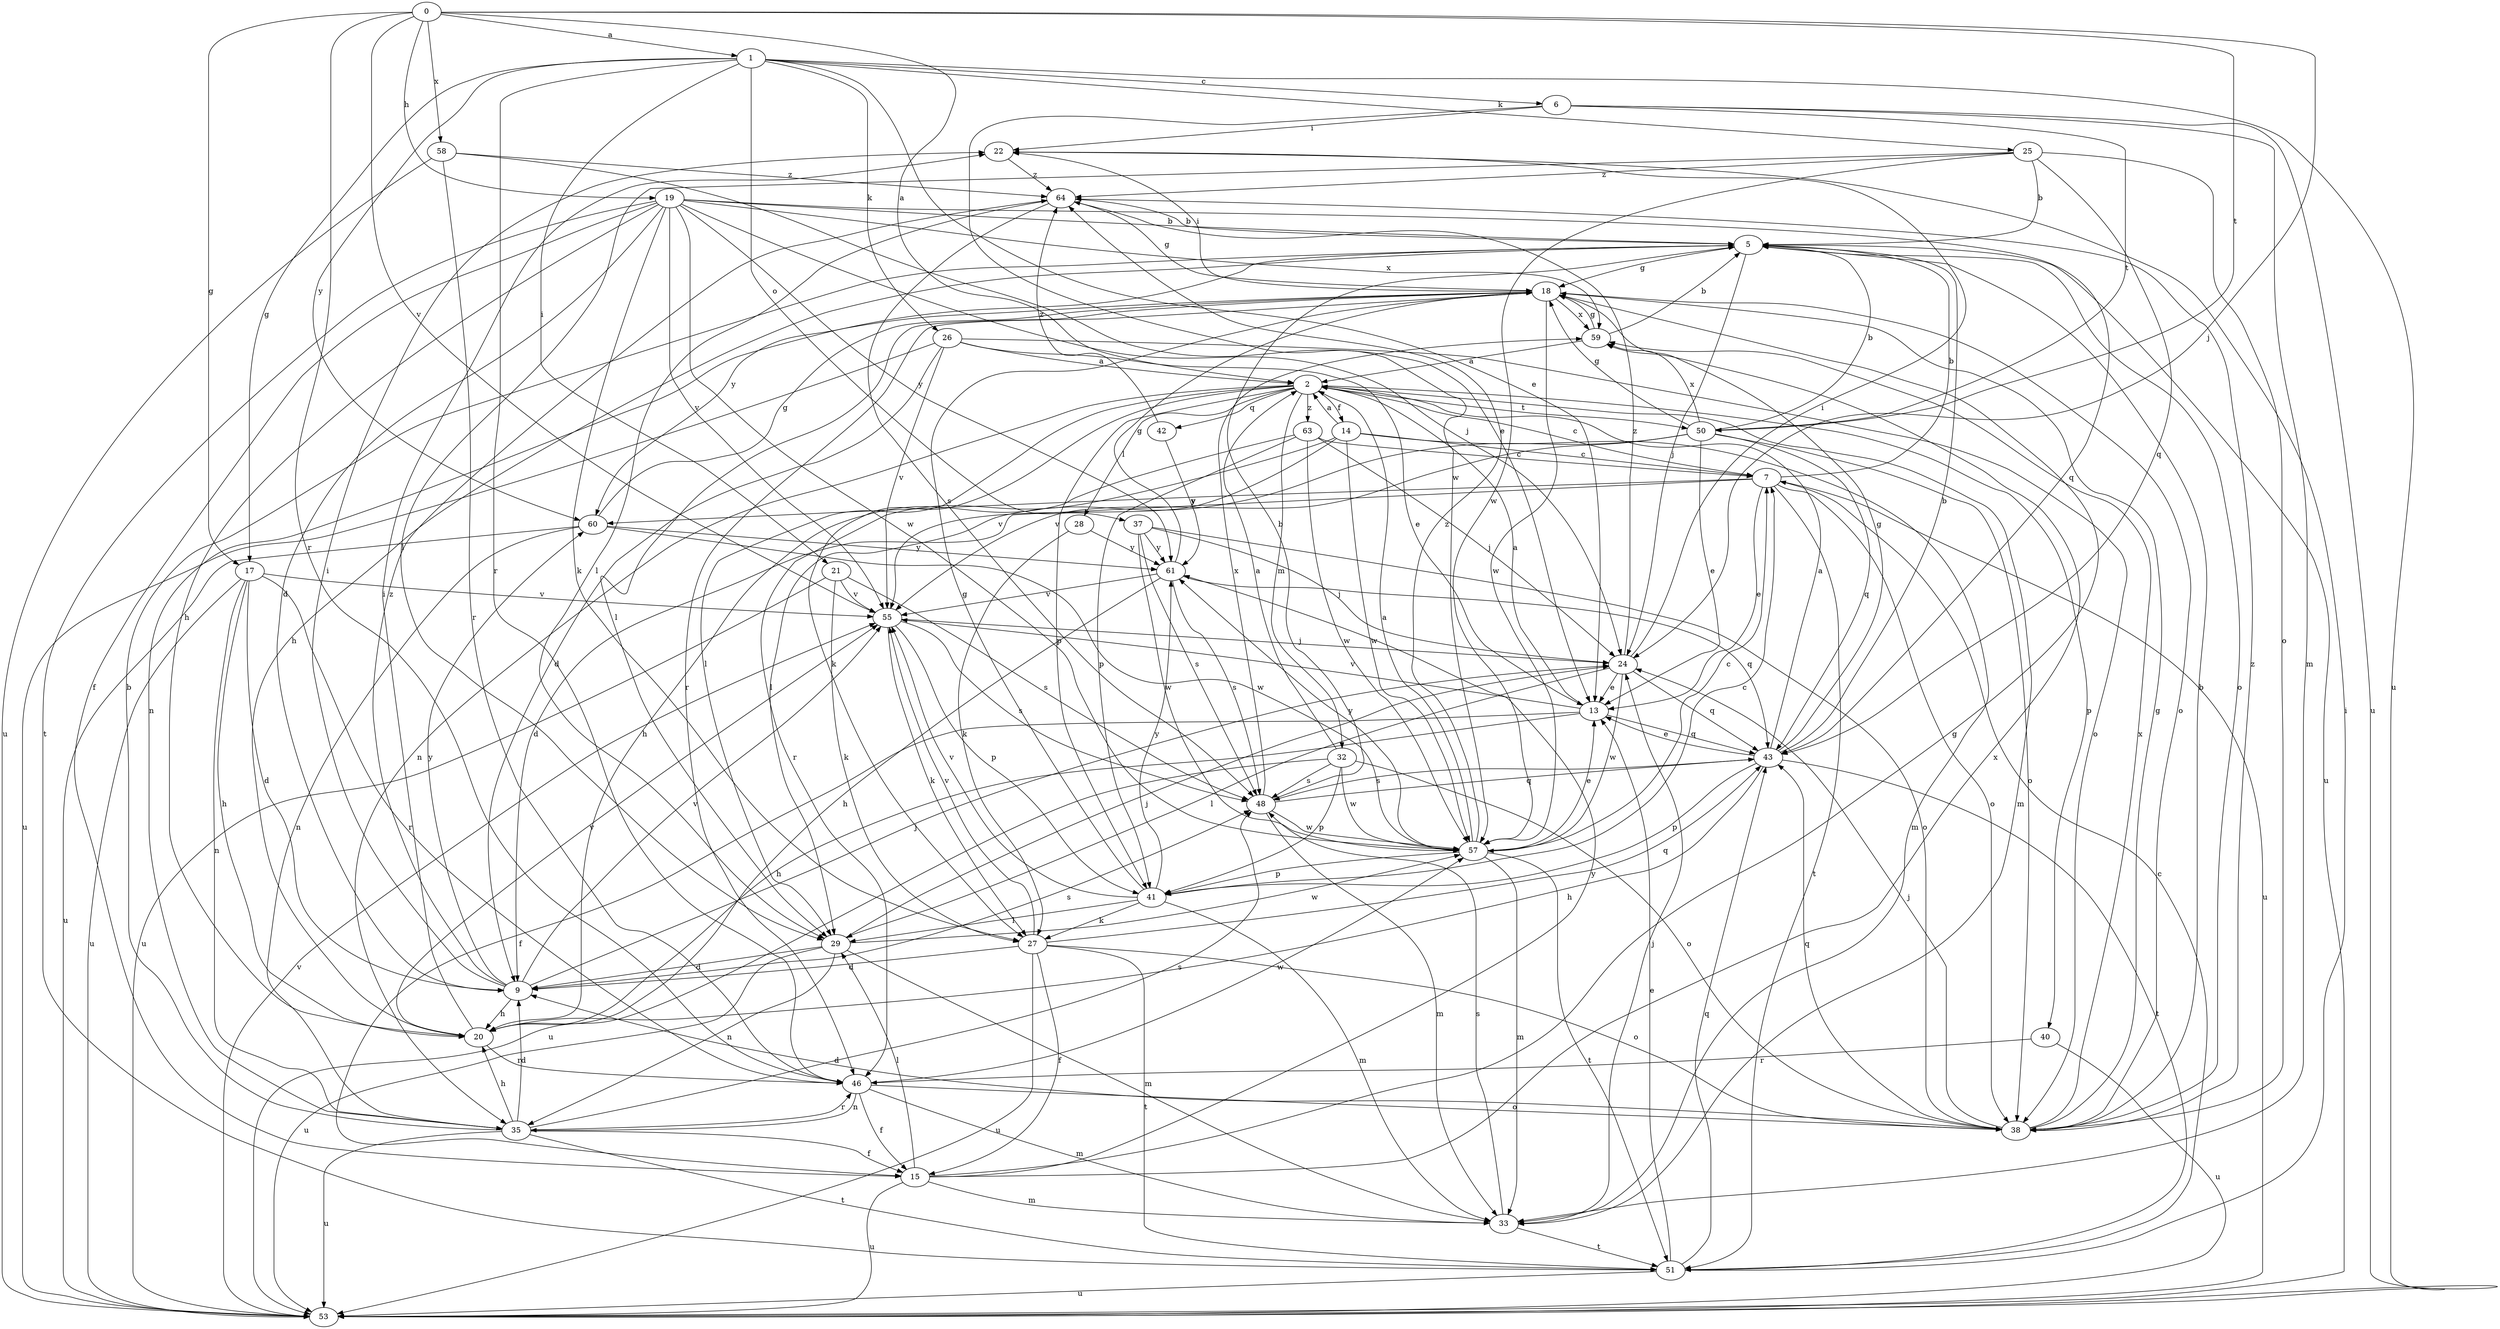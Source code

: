strict digraph  {
0;
1;
2;
5;
6;
7;
9;
13;
14;
15;
17;
18;
19;
20;
21;
22;
24;
25;
26;
27;
28;
29;
32;
33;
35;
37;
38;
40;
41;
42;
43;
46;
48;
50;
51;
53;
55;
57;
58;
59;
60;
61;
63;
64;
0 -> 1  [label=a];
0 -> 2  [label=a];
0 -> 17  [label=g];
0 -> 19  [label=h];
0 -> 24  [label=j];
0 -> 46  [label=r];
0 -> 50  [label=t];
0 -> 55  [label=v];
0 -> 58  [label=x];
1 -> 6  [label=c];
1 -> 13  [label=e];
1 -> 17  [label=g];
1 -> 21  [label=i];
1 -> 25  [label=k];
1 -> 26  [label=k];
1 -> 37  [label=o];
1 -> 46  [label=r];
1 -> 53  [label=u];
1 -> 60  [label=y];
2 -> 7  [label=c];
2 -> 14  [label=f];
2 -> 27  [label=k];
2 -> 28  [label=l];
2 -> 29  [label=l];
2 -> 32  [label=m];
2 -> 33  [label=m];
2 -> 35  [label=n];
2 -> 40  [label=p];
2 -> 41  [label=p];
2 -> 42  [label=q];
2 -> 50  [label=t];
2 -> 63  [label=z];
5 -> 18  [label=g];
5 -> 20  [label=h];
5 -> 24  [label=j];
5 -> 38  [label=o];
5 -> 53  [label=u];
5 -> 60  [label=y];
6 -> 22  [label=i];
6 -> 33  [label=m];
6 -> 50  [label=t];
6 -> 53  [label=u];
6 -> 57  [label=w];
7 -> 5  [label=b];
7 -> 9  [label=d];
7 -> 13  [label=e];
7 -> 38  [label=o];
7 -> 51  [label=t];
7 -> 53  [label=u];
7 -> 60  [label=y];
9 -> 20  [label=h];
9 -> 22  [label=i];
9 -> 24  [label=j];
9 -> 48  [label=s];
9 -> 55  [label=v];
9 -> 60  [label=y];
9 -> 64  [label=z];
13 -> 2  [label=a];
13 -> 15  [label=f];
13 -> 20  [label=h];
13 -> 43  [label=q];
13 -> 55  [label=v];
14 -> 2  [label=a];
14 -> 7  [label=c];
14 -> 33  [label=m];
14 -> 46  [label=r];
14 -> 55  [label=v];
14 -> 57  [label=w];
15 -> 18  [label=g];
15 -> 29  [label=l];
15 -> 33  [label=m];
15 -> 53  [label=u];
15 -> 59  [label=x];
15 -> 61  [label=y];
17 -> 9  [label=d];
17 -> 20  [label=h];
17 -> 35  [label=n];
17 -> 46  [label=r];
17 -> 53  [label=u];
17 -> 55  [label=v];
18 -> 22  [label=i];
18 -> 29  [label=l];
18 -> 35  [label=n];
18 -> 38  [label=o];
18 -> 46  [label=r];
18 -> 57  [label=w];
18 -> 59  [label=x];
19 -> 5  [label=b];
19 -> 9  [label=d];
19 -> 15  [label=f];
19 -> 20  [label=h];
19 -> 24  [label=j];
19 -> 27  [label=k];
19 -> 43  [label=q];
19 -> 51  [label=t];
19 -> 55  [label=v];
19 -> 57  [label=w];
19 -> 59  [label=x];
19 -> 61  [label=y];
20 -> 22  [label=i];
20 -> 46  [label=r];
20 -> 55  [label=v];
21 -> 27  [label=k];
21 -> 48  [label=s];
21 -> 53  [label=u];
21 -> 55  [label=v];
22 -> 64  [label=z];
24 -> 13  [label=e];
24 -> 22  [label=i];
24 -> 29  [label=l];
24 -> 43  [label=q];
24 -> 57  [label=w];
24 -> 64  [label=z];
25 -> 5  [label=b];
25 -> 29  [label=l];
25 -> 38  [label=o];
25 -> 43  [label=q];
25 -> 57  [label=w];
25 -> 64  [label=z];
26 -> 2  [label=a];
26 -> 9  [label=d];
26 -> 13  [label=e];
26 -> 38  [label=o];
26 -> 53  [label=u];
26 -> 55  [label=v];
27 -> 9  [label=d];
27 -> 15  [label=f];
27 -> 38  [label=o];
27 -> 43  [label=q];
27 -> 51  [label=t];
27 -> 53  [label=u];
27 -> 55  [label=v];
28 -> 27  [label=k];
28 -> 61  [label=y];
29 -> 9  [label=d];
29 -> 24  [label=j];
29 -> 33  [label=m];
29 -> 35  [label=n];
29 -> 53  [label=u];
29 -> 57  [label=w];
32 -> 2  [label=a];
32 -> 38  [label=o];
32 -> 41  [label=p];
32 -> 48  [label=s];
32 -> 53  [label=u];
32 -> 57  [label=w];
33 -> 24  [label=j];
33 -> 48  [label=s];
33 -> 51  [label=t];
35 -> 5  [label=b];
35 -> 9  [label=d];
35 -> 15  [label=f];
35 -> 20  [label=h];
35 -> 46  [label=r];
35 -> 48  [label=s];
35 -> 51  [label=t];
35 -> 53  [label=u];
37 -> 24  [label=j];
37 -> 38  [label=o];
37 -> 48  [label=s];
37 -> 57  [label=w];
37 -> 61  [label=y];
38 -> 5  [label=b];
38 -> 9  [label=d];
38 -> 18  [label=g];
38 -> 24  [label=j];
38 -> 43  [label=q];
38 -> 59  [label=x];
38 -> 64  [label=z];
40 -> 46  [label=r];
40 -> 53  [label=u];
41 -> 7  [label=c];
41 -> 18  [label=g];
41 -> 27  [label=k];
41 -> 29  [label=l];
41 -> 33  [label=m];
41 -> 55  [label=v];
41 -> 61  [label=y];
42 -> 61  [label=y];
42 -> 64  [label=z];
43 -> 2  [label=a];
43 -> 5  [label=b];
43 -> 13  [label=e];
43 -> 18  [label=g];
43 -> 20  [label=h];
43 -> 41  [label=p];
43 -> 48  [label=s];
43 -> 51  [label=t];
46 -> 15  [label=f];
46 -> 33  [label=m];
46 -> 35  [label=n];
46 -> 38  [label=o];
46 -> 57  [label=w];
48 -> 5  [label=b];
48 -> 33  [label=m];
48 -> 43  [label=q];
48 -> 57  [label=w];
48 -> 59  [label=x];
50 -> 5  [label=b];
50 -> 13  [label=e];
50 -> 18  [label=g];
50 -> 29  [label=l];
50 -> 38  [label=o];
50 -> 43  [label=q];
50 -> 55  [label=v];
50 -> 59  [label=x];
51 -> 7  [label=c];
51 -> 13  [label=e];
51 -> 22  [label=i];
51 -> 43  [label=q];
51 -> 53  [label=u];
53 -> 55  [label=v];
55 -> 24  [label=j];
55 -> 27  [label=k];
55 -> 41  [label=p];
55 -> 48  [label=s];
57 -> 2  [label=a];
57 -> 7  [label=c];
57 -> 13  [label=e];
57 -> 33  [label=m];
57 -> 41  [label=p];
57 -> 51  [label=t];
57 -> 61  [label=y];
57 -> 64  [label=z];
58 -> 13  [label=e];
58 -> 46  [label=r];
58 -> 53  [label=u];
58 -> 64  [label=z];
59 -> 2  [label=a];
59 -> 5  [label=b];
59 -> 18  [label=g];
60 -> 18  [label=g];
60 -> 35  [label=n];
60 -> 53  [label=u];
60 -> 57  [label=w];
60 -> 61  [label=y];
61 -> 18  [label=g];
61 -> 20  [label=h];
61 -> 43  [label=q];
61 -> 48  [label=s];
61 -> 55  [label=v];
63 -> 7  [label=c];
63 -> 20  [label=h];
63 -> 24  [label=j];
63 -> 41  [label=p];
63 -> 57  [label=w];
64 -> 5  [label=b];
64 -> 18  [label=g];
64 -> 29  [label=l];
64 -> 48  [label=s];
}
